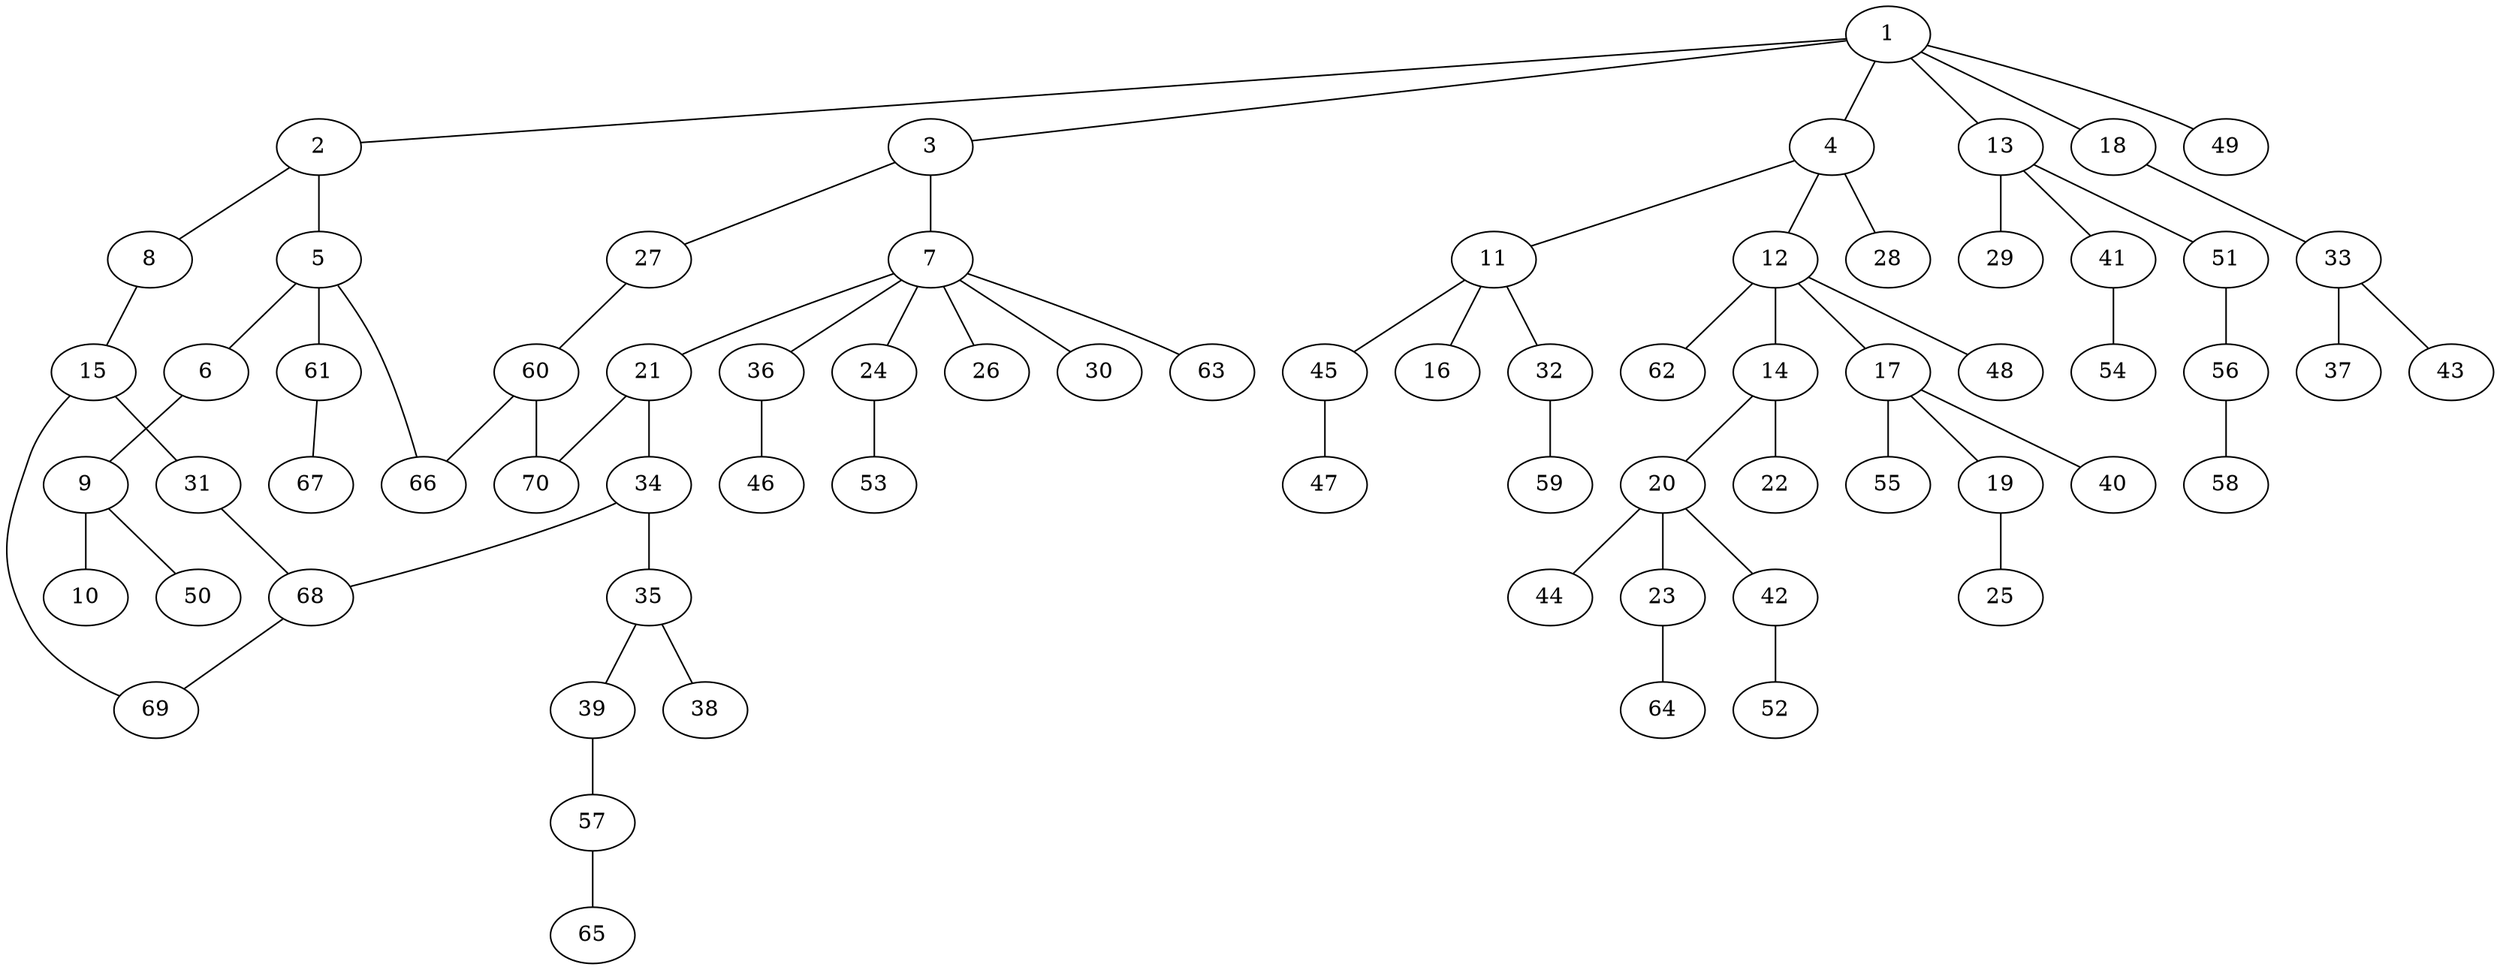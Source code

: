 graph graphname {1--2
1--3
1--4
1--13
1--18
1--49
2--5
2--8
3--7
3--27
4--11
4--12
4--28
5--6
5--61
5--66
6--9
7--21
7--24
7--26
7--30
7--36
7--63
8--15
9--10
9--50
11--16
11--32
11--45
12--14
12--17
12--48
12--62
13--29
13--41
13--51
14--20
14--22
15--31
15--69
17--19
17--40
17--55
18--33
19--25
20--23
20--42
20--44
21--34
21--70
23--64
24--53
27--60
31--68
32--59
33--37
33--43
34--35
34--68
35--38
35--39
36--46
39--57
41--54
42--52
45--47
51--56
56--58
57--65
60--66
60--70
61--67
68--69
}